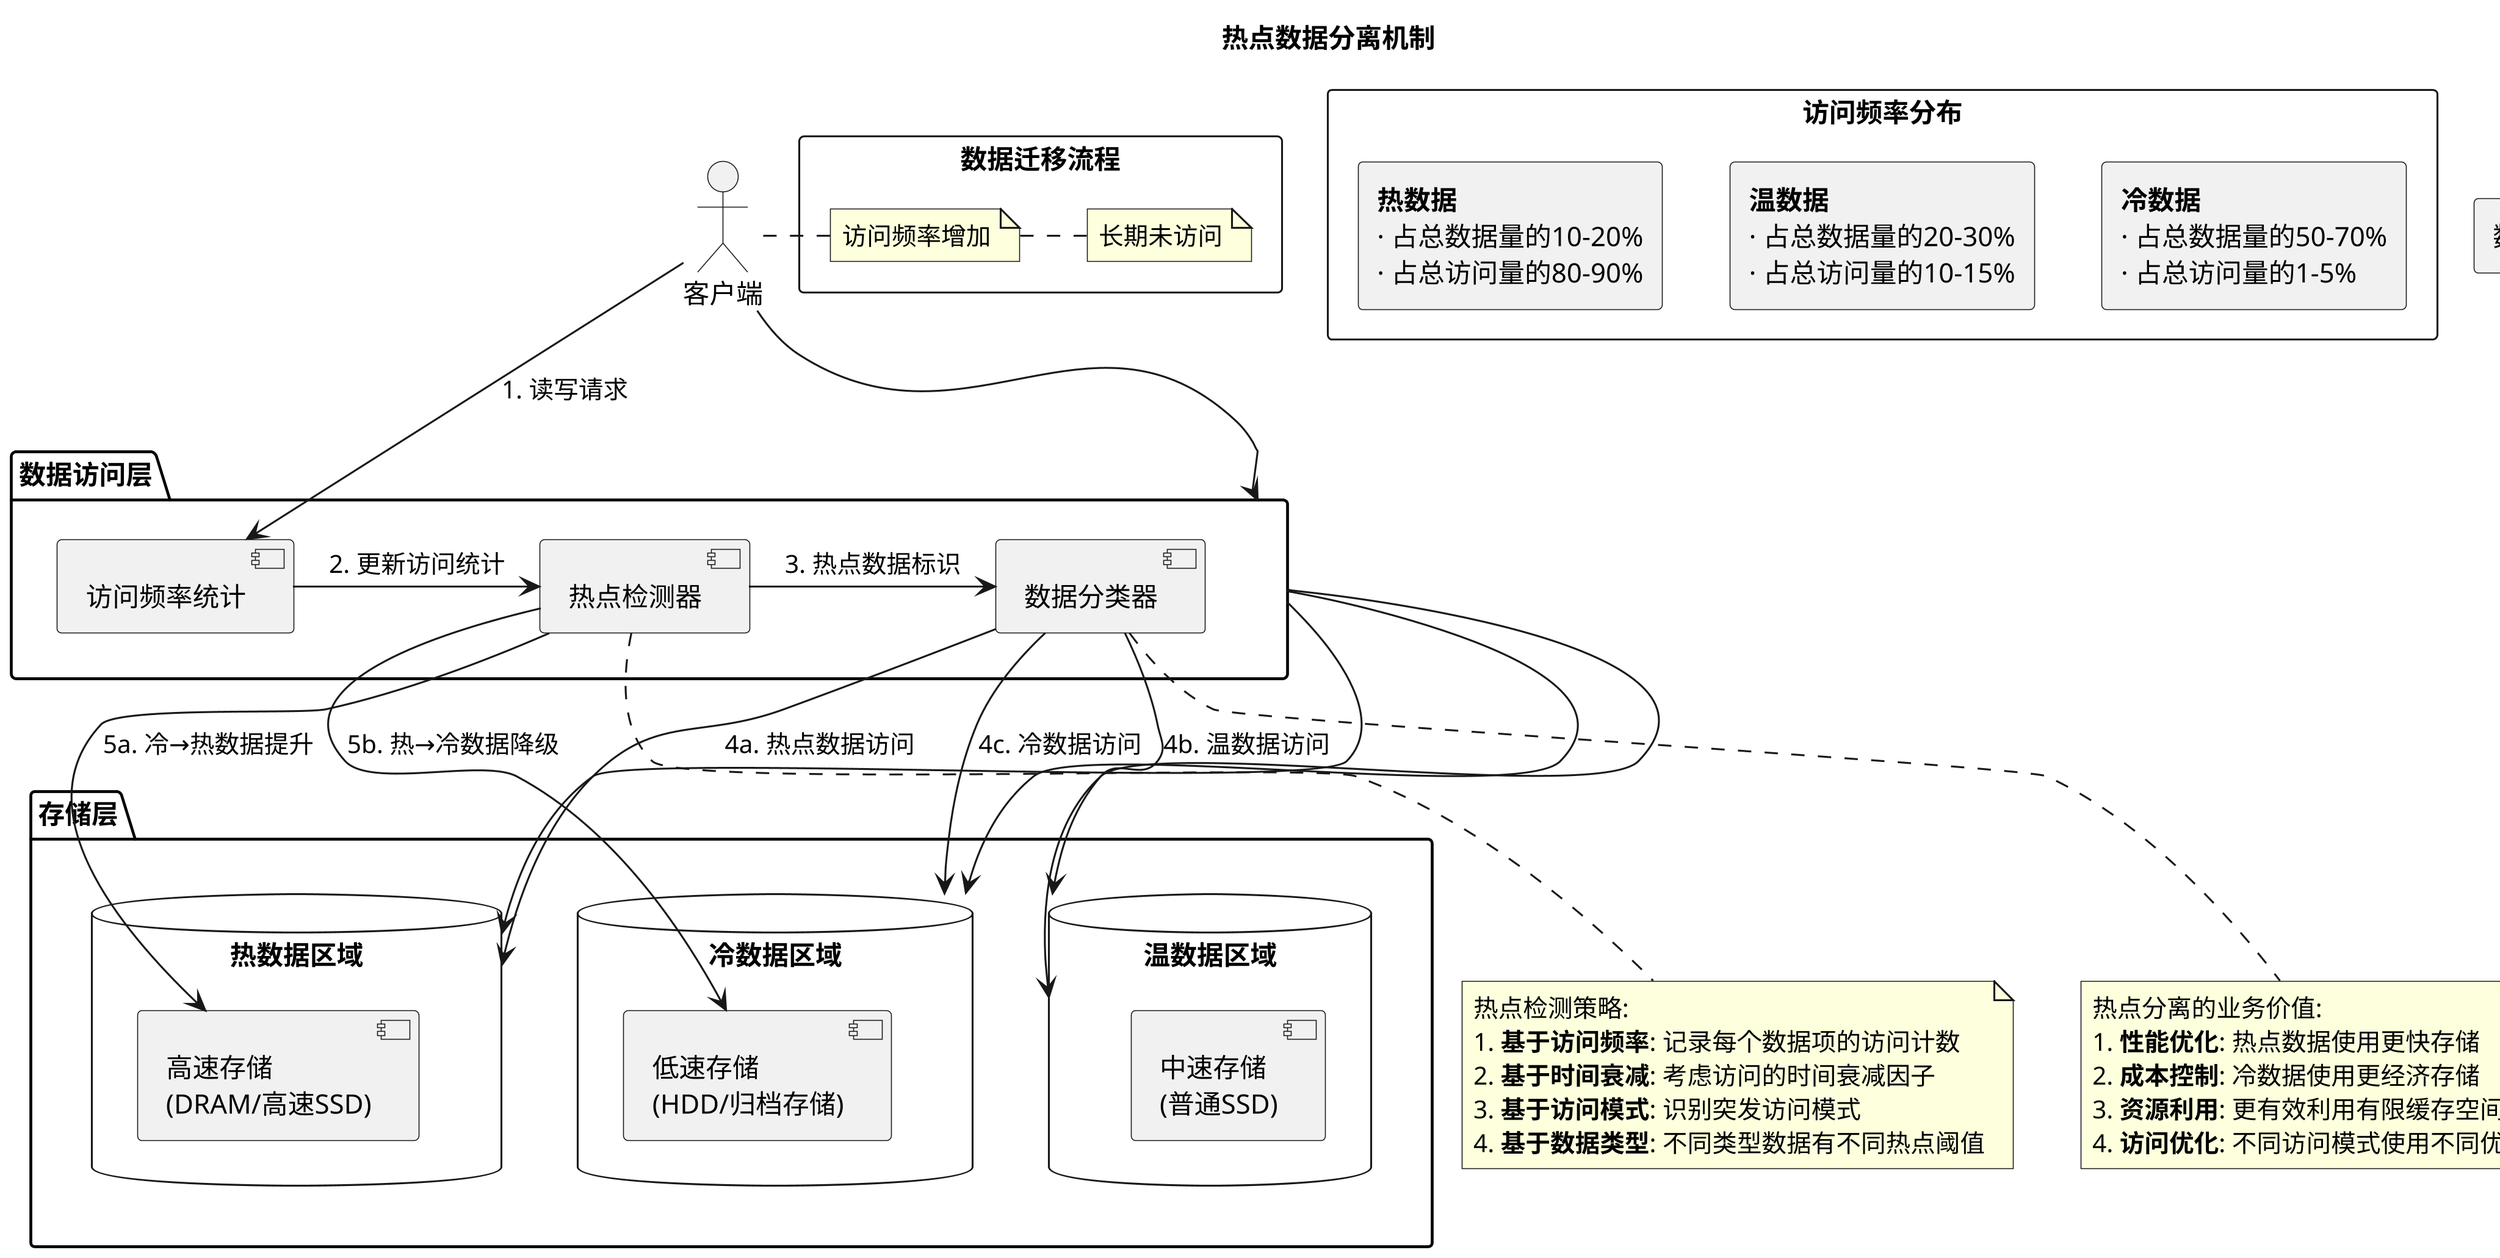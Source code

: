 @startuml hot_cold_data_separation
skinparam dpi 300
skinparam defaultFontName "Microsoft YaHei"

' 标题
title 热点数据分离机制

' 总体架构
package "数据访问层" as AccessLayer {
    [访问频率统计] as AccessStat
    [热点检测器] as HotDetector
    [数据分类器] as Classifier
}

package "存储层" {
    database "热数据区域" as HotRegion {
        [高速存储\n(DRAM/高速SSD)] as HotStorage
    }
    
    database "温数据区域" as WarmRegion {
        [中速存储\n(普通SSD)] as WarmStorage
    }
    
    database "冷数据区域" as ColdRegion {
        [低速存储\n(HDD/归档存储)] as ColdStorage
    }
}

actor "客户端" as Client

' 连接关系
Client --> AccessLayer
AccessLayer --> HotRegion
AccessLayer --> WarmRegion
AccessLayer --> ColdRegion

' 序列图部分
' 使用矩形模拟序列图
rectangle "数据访问流程" {
    Client -> AccessStat : 1. 读写请求
    AccessStat -> HotDetector : 2. 更新访问统计
    HotDetector -> Classifier : 3. 热点数据标识
    
    Classifier -> HotRegion : 4a. 热点数据访问
    Classifier -> WarmRegion : 4b. 温数据访问
    Classifier -> ColdRegion : 4c. 冷数据访问
}

' 数据迁移
rectangle "数据迁移流程" {
    HotDetector -> HotStorage : 5a. 冷→热数据提升
    note right: 访问频率增加
    
    HotDetector -> ColdStorage : 5b. 热→冷数据降级
    note right: 长期未访问
}

' 访问频率对比
rectangle "访问频率分布" {
    rectangle "<b>热数据</b>\n· 占总数据量的10-20%\n· 占总访问量的80-90%" as HotData
    rectangle "<b>温数据</b>\n· 占总数据量的20-30%\n· 占总访问量的10-15%" as WarmData
    rectangle "<b>冷数据</b>\n· 占总数据量的50-70%\n· 占总访问量的1-5%" as ColdData
    
    HotData -[hidden]right-> WarmData
    WarmData -[hidden]right-> ColdData
}

' 热点检测策略
note bottom of HotDetector
  热点检测策略:
  1. <b>基于访问频率</b>: 记录每个数据项的访问计数
  2. <b>基于时间衰减</b>: 考虑访问的时间衰减因子
  3. <b>基于访问模式</b>: 识别突发访问模式
  4. <b>基于数据类型</b>: 不同类型数据有不同热点阈值
end note

' 热点分离的优势
note bottom of Classifier
  热点分离的业务价值:
  1. <b>性能优化</b>: 热点数据使用更快存储
  2. <b>成本控制</b>: 冷数据使用更经济存储
  3. <b>资源利用</b>: 更有效利用有限缓存空间
  4. <b>访问优化</b>: 不同访问模式使用不同优化策略
end note

@enduml 